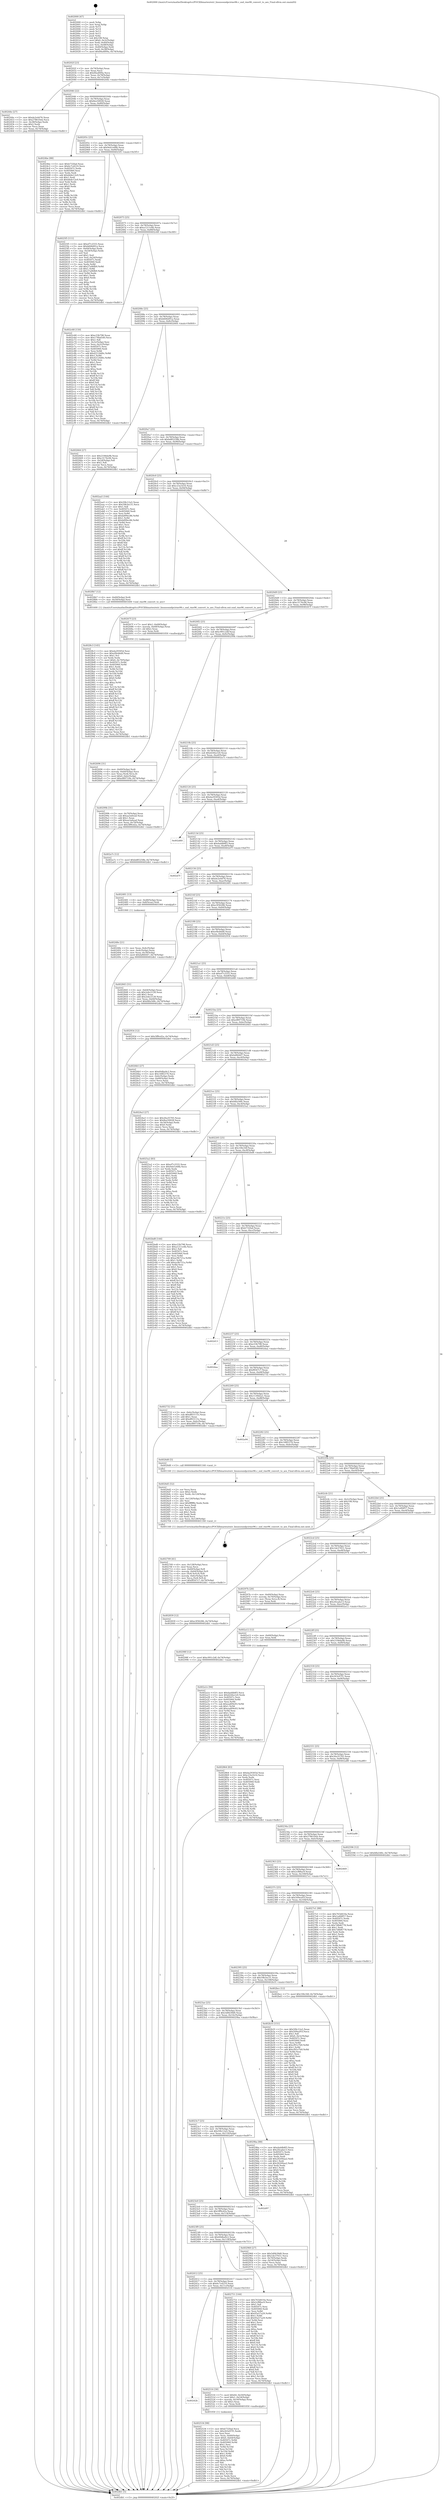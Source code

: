 digraph "0x402000" {
  label = "0x402000 (/mnt/c/Users/mathe/Desktop/tcc/POCII/binaries/extr_linuxsoundpcirme96.c_snd_rme96_convert_to_aes_Final-ollvm.out::main(0))"
  labelloc = "t"
  node[shape=record]

  Entry [label="",width=0.3,height=0.3,shape=circle,fillcolor=black,style=filled]
  "0x40202f" [label="{
     0x40202f [23]\l
     | [instrs]\l
     &nbsp;&nbsp;0x40202f \<+3\>: mov -0x74(%rbp),%eax\l
     &nbsp;&nbsp;0x402032 \<+2\>: mov %eax,%ecx\l
     &nbsp;&nbsp;0x402034 \<+6\>: sub $0x84a4f09a,%ecx\l
     &nbsp;&nbsp;0x40203a \<+3\>: mov %eax,-0x78(%rbp)\l
     &nbsp;&nbsp;0x40203d \<+3\>: mov %ecx,-0x7c(%rbp)\l
     &nbsp;&nbsp;0x402040 \<+6\>: je 000000000040244e \<main+0x44e\>\l
  }"]
  "0x40244e" [label="{
     0x40244e [27]\l
     | [instrs]\l
     &nbsp;&nbsp;0x40244e \<+5\>: mov $0xde2e4d76,%eax\l
     &nbsp;&nbsp;0x402453 \<+5\>: mov $0x278610eb,%ecx\l
     &nbsp;&nbsp;0x402458 \<+3\>: mov -0x38(%rbp),%edx\l
     &nbsp;&nbsp;0x40245b \<+3\>: cmp $0x2,%edx\l
     &nbsp;&nbsp;0x40245e \<+3\>: cmovne %ecx,%eax\l
     &nbsp;&nbsp;0x402461 \<+3\>: mov %eax,-0x74(%rbp)\l
     &nbsp;&nbsp;0x402464 \<+5\>: jmp 0000000000402db1 \<main+0xdb1\>\l
  }"]
  "0x402046" [label="{
     0x402046 [22]\l
     | [instrs]\l
     &nbsp;&nbsp;0x402046 \<+5\>: jmp 000000000040204b \<main+0x4b\>\l
     &nbsp;&nbsp;0x40204b \<+3\>: mov -0x78(%rbp),%eax\l
     &nbsp;&nbsp;0x40204e \<+5\>: sub $0x8ee50028,%eax\l
     &nbsp;&nbsp;0x402053 \<+3\>: mov %eax,-0x80(%rbp)\l
     &nbsp;&nbsp;0x402056 \<+6\>: je 00000000004024be \<main+0x4be\>\l
  }"]
  "0x402db1" [label="{
     0x402db1 [5]\l
     | [instrs]\l
     &nbsp;&nbsp;0x402db1 \<+5\>: jmp 000000000040202f \<main+0x2f\>\l
  }"]
  "0x402000" [label="{
     0x402000 [47]\l
     | [instrs]\l
     &nbsp;&nbsp;0x402000 \<+1\>: push %rbp\l
     &nbsp;&nbsp;0x402001 \<+3\>: mov %rsp,%rbp\l
     &nbsp;&nbsp;0x402004 \<+2\>: push %r15\l
     &nbsp;&nbsp;0x402006 \<+2\>: push %r14\l
     &nbsp;&nbsp;0x402008 \<+2\>: push %r13\l
     &nbsp;&nbsp;0x40200a \<+2\>: push %r12\l
     &nbsp;&nbsp;0x40200c \<+1\>: push %rbx\l
     &nbsp;&nbsp;0x40200d \<+7\>: sub $0x108,%rsp\l
     &nbsp;&nbsp;0x402014 \<+7\>: movl $0x0,-0x3c(%rbp)\l
     &nbsp;&nbsp;0x40201b \<+3\>: mov %edi,-0x40(%rbp)\l
     &nbsp;&nbsp;0x40201e \<+4\>: mov %rsi,-0x48(%rbp)\l
     &nbsp;&nbsp;0x402022 \<+3\>: mov -0x40(%rbp),%edi\l
     &nbsp;&nbsp;0x402025 \<+3\>: mov %edi,-0x38(%rbp)\l
     &nbsp;&nbsp;0x402028 \<+7\>: movl $0x84a4f09a,-0x74(%rbp)\l
  }"]
  Exit [label="",width=0.3,height=0.3,shape=circle,fillcolor=black,style=filled,peripheries=2]
  "0x4024be" [label="{
     0x4024be [88]\l
     | [instrs]\l
     &nbsp;&nbsp;0x4024be \<+5\>: mov $0xb732fad,%eax\l
     &nbsp;&nbsp;0x4024c3 \<+5\>: mov $0x6c7cd210,%ecx\l
     &nbsp;&nbsp;0x4024c8 \<+7\>: mov 0x40507c,%edx\l
     &nbsp;&nbsp;0x4024cf \<+7\>: mov 0x405060,%esi\l
     &nbsp;&nbsp;0x4024d6 \<+2\>: mov %edx,%edi\l
     &nbsp;&nbsp;0x4024d8 \<+6\>: add $0xb6de12e9,%edi\l
     &nbsp;&nbsp;0x4024de \<+3\>: sub $0x1,%edi\l
     &nbsp;&nbsp;0x4024e1 \<+6\>: sub $0xb6de12e9,%edi\l
     &nbsp;&nbsp;0x4024e7 \<+3\>: imul %edi,%edx\l
     &nbsp;&nbsp;0x4024ea \<+3\>: and $0x1,%edx\l
     &nbsp;&nbsp;0x4024ed \<+3\>: cmp $0x0,%edx\l
     &nbsp;&nbsp;0x4024f0 \<+4\>: sete %r8b\l
     &nbsp;&nbsp;0x4024f4 \<+3\>: cmp $0xa,%esi\l
     &nbsp;&nbsp;0x4024f7 \<+4\>: setl %r9b\l
     &nbsp;&nbsp;0x4024fb \<+3\>: mov %r8b,%r10b\l
     &nbsp;&nbsp;0x4024fe \<+3\>: and %r9b,%r10b\l
     &nbsp;&nbsp;0x402501 \<+3\>: xor %r9b,%r8b\l
     &nbsp;&nbsp;0x402504 \<+3\>: or %r8b,%r10b\l
     &nbsp;&nbsp;0x402507 \<+4\>: test $0x1,%r10b\l
     &nbsp;&nbsp;0x40250b \<+3\>: cmovne %ecx,%eax\l
     &nbsp;&nbsp;0x40250e \<+3\>: mov %eax,-0x74(%rbp)\l
     &nbsp;&nbsp;0x402511 \<+5\>: jmp 0000000000402db1 \<main+0xdb1\>\l
  }"]
  "0x40205c" [label="{
     0x40205c [25]\l
     | [instrs]\l
     &nbsp;&nbsp;0x40205c \<+5\>: jmp 0000000000402061 \<main+0x61\>\l
     &nbsp;&nbsp;0x402061 \<+3\>: mov -0x78(%rbp),%eax\l
     &nbsp;&nbsp;0x402064 \<+5\>: sub $0x9eb1e68b,%eax\l
     &nbsp;&nbsp;0x402069 \<+6\>: mov %eax,-0x84(%rbp)\l
     &nbsp;&nbsp;0x40206f \<+6\>: je 00000000004025f5 \<main+0x5f5\>\l
  }"]
  "0x402a1e" [label="{
     0x402a1e [94]\l
     | [instrs]\l
     &nbsp;&nbsp;0x402a1e \<+5\>: mov $0xdaddb8f3,%ecx\l
     &nbsp;&nbsp;0x402a23 \<+5\>: mov $0xd244a1e0,%edx\l
     &nbsp;&nbsp;0x402a28 \<+7\>: mov 0x40507c,%esi\l
     &nbsp;&nbsp;0x402a2f \<+8\>: mov 0x405060,%r8d\l
     &nbsp;&nbsp;0x402a37 \<+3\>: mov %esi,%r9d\l
     &nbsp;&nbsp;0x402a3a \<+7\>: sub $0xead09e93,%r9d\l
     &nbsp;&nbsp;0x402a41 \<+4\>: sub $0x1,%r9d\l
     &nbsp;&nbsp;0x402a45 \<+7\>: add $0xead09e93,%r9d\l
     &nbsp;&nbsp;0x402a4c \<+4\>: imul %r9d,%esi\l
     &nbsp;&nbsp;0x402a50 \<+3\>: and $0x1,%esi\l
     &nbsp;&nbsp;0x402a53 \<+3\>: cmp $0x0,%esi\l
     &nbsp;&nbsp;0x402a56 \<+4\>: sete %r10b\l
     &nbsp;&nbsp;0x402a5a \<+4\>: cmp $0xa,%r8d\l
     &nbsp;&nbsp;0x402a5e \<+4\>: setl %r11b\l
     &nbsp;&nbsp;0x402a62 \<+3\>: mov %r10b,%bl\l
     &nbsp;&nbsp;0x402a65 \<+3\>: and %r11b,%bl\l
     &nbsp;&nbsp;0x402a68 \<+3\>: xor %r11b,%r10b\l
     &nbsp;&nbsp;0x402a6b \<+3\>: or %r10b,%bl\l
     &nbsp;&nbsp;0x402a6e \<+3\>: test $0x1,%bl\l
     &nbsp;&nbsp;0x402a71 \<+3\>: cmovne %edx,%ecx\l
     &nbsp;&nbsp;0x402a74 \<+3\>: mov %ecx,-0x74(%rbp)\l
     &nbsp;&nbsp;0x402a77 \<+5\>: jmp 0000000000402db1 \<main+0xdb1\>\l
  }"]
  "0x4025f5" [label="{
     0x4025f5 [111]\l
     | [instrs]\l
     &nbsp;&nbsp;0x4025f5 \<+5\>: mov $0xef7c2555,%eax\l
     &nbsp;&nbsp;0x4025fa \<+5\>: mov $0xb606d91a,%ecx\l
     &nbsp;&nbsp;0x4025ff \<+3\>: mov -0x64(%rbp),%edx\l
     &nbsp;&nbsp;0x402602 \<+3\>: cmp -0x54(%rbp),%edx\l
     &nbsp;&nbsp;0x402605 \<+4\>: setl %sil\l
     &nbsp;&nbsp;0x402609 \<+4\>: and $0x1,%sil\l
     &nbsp;&nbsp;0x40260d \<+4\>: mov %sil,-0x2d(%rbp)\l
     &nbsp;&nbsp;0x402611 \<+7\>: mov 0x40507c,%edx\l
     &nbsp;&nbsp;0x402618 \<+7\>: mov 0x405060,%edi\l
     &nbsp;&nbsp;0x40261f \<+3\>: mov %edx,%r8d\l
     &nbsp;&nbsp;0x402622 \<+7\>: add $0x27a06fb9,%r8d\l
     &nbsp;&nbsp;0x402629 \<+4\>: sub $0x1,%r8d\l
     &nbsp;&nbsp;0x40262d \<+7\>: sub $0x27a06fb9,%r8d\l
     &nbsp;&nbsp;0x402634 \<+4\>: imul %r8d,%edx\l
     &nbsp;&nbsp;0x402638 \<+3\>: and $0x1,%edx\l
     &nbsp;&nbsp;0x40263b \<+3\>: cmp $0x0,%edx\l
     &nbsp;&nbsp;0x40263e \<+4\>: sete %sil\l
     &nbsp;&nbsp;0x402642 \<+3\>: cmp $0xa,%edi\l
     &nbsp;&nbsp;0x402645 \<+4\>: setl %r9b\l
     &nbsp;&nbsp;0x402649 \<+3\>: mov %sil,%r10b\l
     &nbsp;&nbsp;0x40264c \<+3\>: and %r9b,%r10b\l
     &nbsp;&nbsp;0x40264f \<+3\>: xor %r9b,%sil\l
     &nbsp;&nbsp;0x402652 \<+3\>: or %sil,%r10b\l
     &nbsp;&nbsp;0x402655 \<+4\>: test $0x1,%r10b\l
     &nbsp;&nbsp;0x402659 \<+3\>: cmovne %ecx,%eax\l
     &nbsp;&nbsp;0x40265c \<+3\>: mov %eax,-0x74(%rbp)\l
     &nbsp;&nbsp;0x40265f \<+5\>: jmp 0000000000402db1 \<main+0xdb1\>\l
  }"]
  "0x402075" [label="{
     0x402075 [25]\l
     | [instrs]\l
     &nbsp;&nbsp;0x402075 \<+5\>: jmp 000000000040207a \<main+0x7a\>\l
     &nbsp;&nbsp;0x40207a \<+3\>: mov -0x78(%rbp),%eax\l
     &nbsp;&nbsp;0x40207d \<+5\>: sub $0xa1211e4b,%eax\l
     &nbsp;&nbsp;0x402082 \<+6\>: mov %eax,-0x88(%rbp)\l
     &nbsp;&nbsp;0x402088 \<+6\>: je 0000000000402c68 \<main+0xc68\>\l
  }"]
  "0x40298f" [label="{
     0x40298f [12]\l
     | [instrs]\l
     &nbsp;&nbsp;0x40298f \<+7\>: movl $0xc991c2df,-0x74(%rbp)\l
     &nbsp;&nbsp;0x402996 \<+5\>: jmp 0000000000402db1 \<main+0xdb1\>\l
  }"]
  "0x402c68" [label="{
     0x402c68 [150]\l
     | [instrs]\l
     &nbsp;&nbsp;0x402c68 \<+5\>: mov $0xe33b798,%eax\l
     &nbsp;&nbsp;0x402c6d \<+5\>: mov $0x176bd540,%ecx\l
     &nbsp;&nbsp;0x402c72 \<+2\>: mov $0x1,%dl\l
     &nbsp;&nbsp;0x402c74 \<+3\>: mov -0x3c(%rbp),%esi\l
     &nbsp;&nbsp;0x402c77 \<+3\>: mov %esi,-0x2c(%rbp)\l
     &nbsp;&nbsp;0x402c7a \<+7\>: mov 0x40507c,%esi\l
     &nbsp;&nbsp;0x402c81 \<+7\>: mov 0x405060,%edi\l
     &nbsp;&nbsp;0x402c88 \<+3\>: mov %esi,%r8d\l
     &nbsp;&nbsp;0x402c8b \<+7\>: add $0x42124d0c,%r8d\l
     &nbsp;&nbsp;0x402c92 \<+4\>: sub $0x1,%r8d\l
     &nbsp;&nbsp;0x402c96 \<+7\>: sub $0x42124d0c,%r8d\l
     &nbsp;&nbsp;0x402c9d \<+4\>: imul %r8d,%esi\l
     &nbsp;&nbsp;0x402ca1 \<+3\>: and $0x1,%esi\l
     &nbsp;&nbsp;0x402ca4 \<+3\>: cmp $0x0,%esi\l
     &nbsp;&nbsp;0x402ca7 \<+4\>: sete %r9b\l
     &nbsp;&nbsp;0x402cab \<+3\>: cmp $0xa,%edi\l
     &nbsp;&nbsp;0x402cae \<+4\>: setl %r10b\l
     &nbsp;&nbsp;0x402cb2 \<+3\>: mov %r9b,%r11b\l
     &nbsp;&nbsp;0x402cb5 \<+4\>: xor $0xff,%r11b\l
     &nbsp;&nbsp;0x402cb9 \<+3\>: mov %r10b,%bl\l
     &nbsp;&nbsp;0x402cbc \<+3\>: xor $0xff,%bl\l
     &nbsp;&nbsp;0x402cbf \<+3\>: xor $0x0,%dl\l
     &nbsp;&nbsp;0x402cc2 \<+3\>: mov %r11b,%r14b\l
     &nbsp;&nbsp;0x402cc5 \<+4\>: and $0x0,%r14b\l
     &nbsp;&nbsp;0x402cc9 \<+3\>: and %dl,%r9b\l
     &nbsp;&nbsp;0x402ccc \<+3\>: mov %bl,%r15b\l
     &nbsp;&nbsp;0x402ccf \<+4\>: and $0x0,%r15b\l
     &nbsp;&nbsp;0x402cd3 \<+3\>: and %dl,%r10b\l
     &nbsp;&nbsp;0x402cd6 \<+3\>: or %r9b,%r14b\l
     &nbsp;&nbsp;0x402cd9 \<+3\>: or %r10b,%r15b\l
     &nbsp;&nbsp;0x402cdc \<+3\>: xor %r15b,%r14b\l
     &nbsp;&nbsp;0x402cdf \<+3\>: or %bl,%r11b\l
     &nbsp;&nbsp;0x402ce2 \<+4\>: xor $0xff,%r11b\l
     &nbsp;&nbsp;0x402ce6 \<+3\>: or $0x0,%dl\l
     &nbsp;&nbsp;0x402ce9 \<+3\>: and %dl,%r11b\l
     &nbsp;&nbsp;0x402cec \<+3\>: or %r11b,%r14b\l
     &nbsp;&nbsp;0x402cef \<+4\>: test $0x1,%r14b\l
     &nbsp;&nbsp;0x402cf3 \<+3\>: cmovne %ecx,%eax\l
     &nbsp;&nbsp;0x402cf6 \<+3\>: mov %eax,-0x74(%rbp)\l
     &nbsp;&nbsp;0x402cf9 \<+5\>: jmp 0000000000402db1 \<main+0xdb1\>\l
  }"]
  "0x40208e" [label="{
     0x40208e [25]\l
     | [instrs]\l
     &nbsp;&nbsp;0x40208e \<+5\>: jmp 0000000000402093 \<main+0x93\>\l
     &nbsp;&nbsp;0x402093 \<+3\>: mov -0x78(%rbp),%eax\l
     &nbsp;&nbsp;0x402096 \<+5\>: sub $0xb606d91a,%eax\l
     &nbsp;&nbsp;0x40209b \<+6\>: mov %eax,-0x8c(%rbp)\l
     &nbsp;&nbsp;0x4020a1 \<+6\>: je 0000000000402664 \<main+0x664\>\l
  }"]
  "0x4028c3" [label="{
     0x4028c3 [145]\l
     | [instrs]\l
     &nbsp;&nbsp;0x4028c3 \<+5\>: mov $0xda29305d,%esi\l
     &nbsp;&nbsp;0x4028c8 \<+5\>: mov $0xef4eb6d0,%eax\l
     &nbsp;&nbsp;0x4028cd \<+2\>: mov $0x1,%cl\l
     &nbsp;&nbsp;0x4028cf \<+2\>: xor %edx,%edx\l
     &nbsp;&nbsp;0x4028d1 \<+7\>: movl $0x0,-0x70(%rbp)\l
     &nbsp;&nbsp;0x4028d8 \<+8\>: mov 0x40507c,%r8d\l
     &nbsp;&nbsp;0x4028e0 \<+8\>: mov 0x405060,%r9d\l
     &nbsp;&nbsp;0x4028e8 \<+3\>: sub $0x1,%edx\l
     &nbsp;&nbsp;0x4028eb \<+3\>: mov %r8d,%r10d\l
     &nbsp;&nbsp;0x4028ee \<+3\>: add %edx,%r10d\l
     &nbsp;&nbsp;0x4028f1 \<+4\>: imul %r10d,%r8d\l
     &nbsp;&nbsp;0x4028f5 \<+4\>: and $0x1,%r8d\l
     &nbsp;&nbsp;0x4028f9 \<+4\>: cmp $0x0,%r8d\l
     &nbsp;&nbsp;0x4028fd \<+4\>: sete %r11b\l
     &nbsp;&nbsp;0x402901 \<+4\>: cmp $0xa,%r9d\l
     &nbsp;&nbsp;0x402905 \<+3\>: setl %bl\l
     &nbsp;&nbsp;0x402908 \<+3\>: mov %r11b,%r14b\l
     &nbsp;&nbsp;0x40290b \<+4\>: xor $0xff,%r14b\l
     &nbsp;&nbsp;0x40290f \<+3\>: mov %bl,%r15b\l
     &nbsp;&nbsp;0x402912 \<+4\>: xor $0xff,%r15b\l
     &nbsp;&nbsp;0x402916 \<+3\>: xor $0x1,%cl\l
     &nbsp;&nbsp;0x402919 \<+3\>: mov %r14b,%r12b\l
     &nbsp;&nbsp;0x40291c \<+4\>: and $0xff,%r12b\l
     &nbsp;&nbsp;0x402920 \<+3\>: and %cl,%r11b\l
     &nbsp;&nbsp;0x402923 \<+3\>: mov %r15b,%r13b\l
     &nbsp;&nbsp;0x402926 \<+4\>: and $0xff,%r13b\l
     &nbsp;&nbsp;0x40292a \<+2\>: and %cl,%bl\l
     &nbsp;&nbsp;0x40292c \<+3\>: or %r11b,%r12b\l
     &nbsp;&nbsp;0x40292f \<+3\>: or %bl,%r13b\l
     &nbsp;&nbsp;0x402932 \<+3\>: xor %r13b,%r12b\l
     &nbsp;&nbsp;0x402935 \<+3\>: or %r15b,%r14b\l
     &nbsp;&nbsp;0x402938 \<+4\>: xor $0xff,%r14b\l
     &nbsp;&nbsp;0x40293c \<+3\>: or $0x1,%cl\l
     &nbsp;&nbsp;0x40293f \<+3\>: and %cl,%r14b\l
     &nbsp;&nbsp;0x402942 \<+3\>: or %r14b,%r12b\l
     &nbsp;&nbsp;0x402945 \<+4\>: test $0x1,%r12b\l
     &nbsp;&nbsp;0x402949 \<+3\>: cmovne %eax,%esi\l
     &nbsp;&nbsp;0x40294c \<+3\>: mov %esi,-0x74(%rbp)\l
     &nbsp;&nbsp;0x40294f \<+5\>: jmp 0000000000402db1 \<main+0xdb1\>\l
  }"]
  "0x402664" [label="{
     0x402664 [27]\l
     | [instrs]\l
     &nbsp;&nbsp;0x402664 \<+5\>: mov $0x2106da9b,%eax\l
     &nbsp;&nbsp;0x402669 \<+5\>: mov $0xc3176c06,%ecx\l
     &nbsp;&nbsp;0x40266e \<+3\>: mov -0x2d(%rbp),%dl\l
     &nbsp;&nbsp;0x402671 \<+3\>: test $0x1,%dl\l
     &nbsp;&nbsp;0x402674 \<+3\>: cmovne %ecx,%eax\l
     &nbsp;&nbsp;0x402677 \<+3\>: mov %eax,-0x74(%rbp)\l
     &nbsp;&nbsp;0x40267a \<+5\>: jmp 0000000000402db1 \<main+0xdb1\>\l
  }"]
  "0x4020a7" [label="{
     0x4020a7 [25]\l
     | [instrs]\l
     &nbsp;&nbsp;0x4020a7 \<+5\>: jmp 00000000004020ac \<main+0xac\>\l
     &nbsp;&nbsp;0x4020ac \<+3\>: mov -0x78(%rbp),%eax\l
     &nbsp;&nbsp;0x4020af \<+5\>: sub $0xbd85258b,%eax\l
     &nbsp;&nbsp;0x4020b4 \<+6\>: mov %eax,-0x90(%rbp)\l
     &nbsp;&nbsp;0x4020ba \<+6\>: je 0000000000402aa5 \<main+0xaa5\>\l
  }"]
  "0x402709" [label="{
     0x402709 [41]\l
     | [instrs]\l
     &nbsp;&nbsp;0x402709 \<+6\>: mov -0x128(%rbp),%ecx\l
     &nbsp;&nbsp;0x40270f \<+3\>: imul %eax,%ecx\l
     &nbsp;&nbsp;0x402712 \<+4\>: mov -0x60(%rbp),%r8\l
     &nbsp;&nbsp;0x402716 \<+4\>: movslq -0x64(%rbp),%r9\l
     &nbsp;&nbsp;0x40271a \<+4\>: mov (%r8,%r9,8),%r8\l
     &nbsp;&nbsp;0x40271e \<+4\>: movslq -0x6c(%rbp),%r9\l
     &nbsp;&nbsp;0x402722 \<+4\>: mov %ecx,(%r8,%r9,4)\l
     &nbsp;&nbsp;0x402726 \<+7\>: movl $0xf8567c7,-0x74(%rbp)\l
     &nbsp;&nbsp;0x40272d \<+5\>: jmp 0000000000402db1 \<main+0xdb1\>\l
  }"]
  "0x402aa5" [label="{
     0x402aa5 [144]\l
     | [instrs]\l
     &nbsp;&nbsp;0x402aa5 \<+5\>: mov $0x5f4c12a5,%eax\l
     &nbsp;&nbsp;0x402aaa \<+5\>: mov $0x59b3ec31,%ecx\l
     &nbsp;&nbsp;0x402aaf \<+2\>: mov $0x1,%dl\l
     &nbsp;&nbsp;0x402ab1 \<+7\>: mov 0x40507c,%esi\l
     &nbsp;&nbsp;0x402ab8 \<+7\>: mov 0x405060,%edi\l
     &nbsp;&nbsp;0x402abf \<+3\>: mov %esi,%r8d\l
     &nbsp;&nbsp;0x402ac2 \<+7\>: add $0xbd99ec86,%r8d\l
     &nbsp;&nbsp;0x402ac9 \<+4\>: sub $0x1,%r8d\l
     &nbsp;&nbsp;0x402acd \<+7\>: sub $0xbd99ec86,%r8d\l
     &nbsp;&nbsp;0x402ad4 \<+4\>: imul %r8d,%esi\l
     &nbsp;&nbsp;0x402ad8 \<+3\>: and $0x1,%esi\l
     &nbsp;&nbsp;0x402adb \<+3\>: cmp $0x0,%esi\l
     &nbsp;&nbsp;0x402ade \<+4\>: sete %r9b\l
     &nbsp;&nbsp;0x402ae2 \<+3\>: cmp $0xa,%edi\l
     &nbsp;&nbsp;0x402ae5 \<+4\>: setl %r10b\l
     &nbsp;&nbsp;0x402ae9 \<+3\>: mov %r9b,%r11b\l
     &nbsp;&nbsp;0x402aec \<+4\>: xor $0xff,%r11b\l
     &nbsp;&nbsp;0x402af0 \<+3\>: mov %r10b,%bl\l
     &nbsp;&nbsp;0x402af3 \<+3\>: xor $0xff,%bl\l
     &nbsp;&nbsp;0x402af6 \<+3\>: xor $0x1,%dl\l
     &nbsp;&nbsp;0x402af9 \<+3\>: mov %r11b,%r14b\l
     &nbsp;&nbsp;0x402afc \<+4\>: and $0xff,%r14b\l
     &nbsp;&nbsp;0x402b00 \<+3\>: and %dl,%r9b\l
     &nbsp;&nbsp;0x402b03 \<+3\>: mov %bl,%r15b\l
     &nbsp;&nbsp;0x402b06 \<+4\>: and $0xff,%r15b\l
     &nbsp;&nbsp;0x402b0a \<+3\>: and %dl,%r10b\l
     &nbsp;&nbsp;0x402b0d \<+3\>: or %r9b,%r14b\l
     &nbsp;&nbsp;0x402b10 \<+3\>: or %r10b,%r15b\l
     &nbsp;&nbsp;0x402b13 \<+3\>: xor %r15b,%r14b\l
     &nbsp;&nbsp;0x402b16 \<+3\>: or %bl,%r11b\l
     &nbsp;&nbsp;0x402b19 \<+4\>: xor $0xff,%r11b\l
     &nbsp;&nbsp;0x402b1d \<+3\>: or $0x1,%dl\l
     &nbsp;&nbsp;0x402b20 \<+3\>: and %dl,%r11b\l
     &nbsp;&nbsp;0x402b23 \<+3\>: or %r11b,%r14b\l
     &nbsp;&nbsp;0x402b26 \<+4\>: test $0x1,%r14b\l
     &nbsp;&nbsp;0x402b2a \<+3\>: cmovne %ecx,%eax\l
     &nbsp;&nbsp;0x402b2d \<+3\>: mov %eax,-0x74(%rbp)\l
     &nbsp;&nbsp;0x402b30 \<+5\>: jmp 0000000000402db1 \<main+0xdb1\>\l
  }"]
  "0x4020c0" [label="{
     0x4020c0 [25]\l
     | [instrs]\l
     &nbsp;&nbsp;0x4020c0 \<+5\>: jmp 00000000004020c5 \<main+0xc5\>\l
     &nbsp;&nbsp;0x4020c5 \<+3\>: mov -0x78(%rbp),%eax\l
     &nbsp;&nbsp;0x4020c8 \<+5\>: sub $0xc23a1b16,%eax\l
     &nbsp;&nbsp;0x4020cd \<+6\>: mov %eax,-0x94(%rbp)\l
     &nbsp;&nbsp;0x4020d3 \<+6\>: je 00000000004028b7 \<main+0x8b7\>\l
  }"]
  "0x4026d5" [label="{
     0x4026d5 [52]\l
     | [instrs]\l
     &nbsp;&nbsp;0x4026d5 \<+2\>: xor %ecx,%ecx\l
     &nbsp;&nbsp;0x4026d7 \<+5\>: mov $0x2,%edx\l
     &nbsp;&nbsp;0x4026dc \<+6\>: mov %edx,-0x124(%rbp)\l
     &nbsp;&nbsp;0x4026e2 \<+1\>: cltd\l
     &nbsp;&nbsp;0x4026e3 \<+6\>: mov -0x124(%rbp),%esi\l
     &nbsp;&nbsp;0x4026e9 \<+2\>: idiv %esi\l
     &nbsp;&nbsp;0x4026eb \<+6\>: imul $0xfffffffe,%edx,%edx\l
     &nbsp;&nbsp;0x4026f1 \<+2\>: mov %ecx,%edi\l
     &nbsp;&nbsp;0x4026f3 \<+2\>: sub %edx,%edi\l
     &nbsp;&nbsp;0x4026f5 \<+2\>: mov %ecx,%edx\l
     &nbsp;&nbsp;0x4026f7 \<+3\>: sub $0x1,%edx\l
     &nbsp;&nbsp;0x4026fa \<+2\>: add %edx,%edi\l
     &nbsp;&nbsp;0x4026fc \<+2\>: sub %edi,%ecx\l
     &nbsp;&nbsp;0x4026fe \<+6\>: mov %ecx,-0x128(%rbp)\l
     &nbsp;&nbsp;0x402704 \<+5\>: call 0000000000401160 \<next_i\>\l
     | [calls]\l
     &nbsp;&nbsp;0x401160 \{1\} (/mnt/c/Users/mathe/Desktop/tcc/POCII/binaries/extr_linuxsoundpcirme96.c_snd_rme96_convert_to_aes_Final-ollvm.out::next_i)\l
  }"]
  "0x4028b7" [label="{
     0x4028b7 [12]\l
     | [instrs]\l
     &nbsp;&nbsp;0x4028b7 \<+4\>: mov -0x60(%rbp),%rdi\l
     &nbsp;&nbsp;0x4028bb \<+3\>: mov -0x50(%rbp),%esi\l
     &nbsp;&nbsp;0x4028be \<+5\>: call 0000000000401600 \<snd_rme96_convert_to_aes\>\l
     | [calls]\l
     &nbsp;&nbsp;0x401600 \{1\} (/mnt/c/Users/mathe/Desktop/tcc/POCII/binaries/extr_linuxsoundpcirme96.c_snd_rme96_convert_to_aes_Final-ollvm.out::snd_rme96_convert_to_aes)\l
  }"]
  "0x4020d9" [label="{
     0x4020d9 [25]\l
     | [instrs]\l
     &nbsp;&nbsp;0x4020d9 \<+5\>: jmp 00000000004020de \<main+0xde\>\l
     &nbsp;&nbsp;0x4020de \<+3\>: mov -0x78(%rbp),%eax\l
     &nbsp;&nbsp;0x4020e1 \<+5\>: sub $0xc3176c06,%eax\l
     &nbsp;&nbsp;0x4020e6 \<+6\>: mov %eax,-0x98(%rbp)\l
     &nbsp;&nbsp;0x4020ec \<+6\>: je 000000000040267f \<main+0x67f\>\l
  }"]
  "0x402696" [label="{
     0x402696 [31]\l
     | [instrs]\l
     &nbsp;&nbsp;0x402696 \<+4\>: mov -0x60(%rbp),%rdi\l
     &nbsp;&nbsp;0x40269a \<+4\>: movslq -0x64(%rbp),%rcx\l
     &nbsp;&nbsp;0x40269e \<+4\>: mov %rax,(%rdi,%rcx,8)\l
     &nbsp;&nbsp;0x4026a2 \<+7\>: movl $0x0,-0x6c(%rbp)\l
     &nbsp;&nbsp;0x4026a9 \<+7\>: movl $0xef89710b,-0x74(%rbp)\l
     &nbsp;&nbsp;0x4026b0 \<+5\>: jmp 0000000000402db1 \<main+0xdb1\>\l
  }"]
  "0x40267f" [label="{
     0x40267f [23]\l
     | [instrs]\l
     &nbsp;&nbsp;0x40267f \<+7\>: movl $0x1,-0x68(%rbp)\l
     &nbsp;&nbsp;0x402686 \<+4\>: movslq -0x68(%rbp),%rax\l
     &nbsp;&nbsp;0x40268a \<+4\>: shl $0x2,%rax\l
     &nbsp;&nbsp;0x40268e \<+3\>: mov %rax,%rdi\l
     &nbsp;&nbsp;0x402691 \<+5\>: call 0000000000401050 \<malloc@plt\>\l
     | [calls]\l
     &nbsp;&nbsp;0x401050 \{1\} (unknown)\l
  }"]
  "0x4020f2" [label="{
     0x4020f2 [25]\l
     | [instrs]\l
     &nbsp;&nbsp;0x4020f2 \<+5\>: jmp 00000000004020f7 \<main+0xf7\>\l
     &nbsp;&nbsp;0x4020f7 \<+3\>: mov -0x78(%rbp),%eax\l
     &nbsp;&nbsp;0x4020fa \<+5\>: sub $0xc991c2df,%eax\l
     &nbsp;&nbsp;0x4020ff \<+6\>: mov %eax,-0x9c(%rbp)\l
     &nbsp;&nbsp;0x402105 \<+6\>: je 000000000040299b \<main+0x99b\>\l
  }"]
  "0x402534" [label="{
     0x402534 [98]\l
     | [instrs]\l
     &nbsp;&nbsp;0x402534 \<+5\>: mov $0xb732fad,%ecx\l
     &nbsp;&nbsp;0x402539 \<+5\>: mov $0x263e97f1,%edx\l
     &nbsp;&nbsp;0x40253e \<+2\>: xor %esi,%esi\l
     &nbsp;&nbsp;0x402540 \<+4\>: mov %rax,-0x60(%rbp)\l
     &nbsp;&nbsp;0x402544 \<+7\>: movl $0x0,-0x64(%rbp)\l
     &nbsp;&nbsp;0x40254b \<+8\>: mov 0x40507c,%r8d\l
     &nbsp;&nbsp;0x402553 \<+8\>: mov 0x405060,%r9d\l
     &nbsp;&nbsp;0x40255b \<+3\>: sub $0x1,%esi\l
     &nbsp;&nbsp;0x40255e \<+3\>: mov %r8d,%r10d\l
     &nbsp;&nbsp;0x402561 \<+3\>: add %esi,%r10d\l
     &nbsp;&nbsp;0x402564 \<+4\>: imul %r10d,%r8d\l
     &nbsp;&nbsp;0x402568 \<+4\>: and $0x1,%r8d\l
     &nbsp;&nbsp;0x40256c \<+4\>: cmp $0x0,%r8d\l
     &nbsp;&nbsp;0x402570 \<+4\>: sete %r11b\l
     &nbsp;&nbsp;0x402574 \<+4\>: cmp $0xa,%r9d\l
     &nbsp;&nbsp;0x402578 \<+3\>: setl %bl\l
     &nbsp;&nbsp;0x40257b \<+3\>: mov %r11b,%r14b\l
     &nbsp;&nbsp;0x40257e \<+3\>: and %bl,%r14b\l
     &nbsp;&nbsp;0x402581 \<+3\>: xor %bl,%r11b\l
     &nbsp;&nbsp;0x402584 \<+3\>: or %r11b,%r14b\l
     &nbsp;&nbsp;0x402587 \<+4\>: test $0x1,%r14b\l
     &nbsp;&nbsp;0x40258b \<+3\>: cmovne %edx,%ecx\l
     &nbsp;&nbsp;0x40258e \<+3\>: mov %ecx,-0x74(%rbp)\l
     &nbsp;&nbsp;0x402591 \<+5\>: jmp 0000000000402db1 \<main+0xdb1\>\l
  }"]
  "0x40299b" [label="{
     0x40299b [31]\l
     | [instrs]\l
     &nbsp;&nbsp;0x40299b \<+3\>: mov -0x70(%rbp),%eax\l
     &nbsp;&nbsp;0x40299e \<+5\>: sub $0xaa3a6ead,%eax\l
     &nbsp;&nbsp;0x4029a3 \<+3\>: add $0x1,%eax\l
     &nbsp;&nbsp;0x4029a6 \<+5\>: add $0xaa3a6ead,%eax\l
     &nbsp;&nbsp;0x4029ab \<+3\>: mov %eax,-0x70(%rbp)\l
     &nbsp;&nbsp;0x4029ae \<+7\>: movl $0x5ff9cd2a,-0x74(%rbp)\l
     &nbsp;&nbsp;0x4029b5 \<+5\>: jmp 0000000000402db1 \<main+0xdb1\>\l
  }"]
  "0x40210b" [label="{
     0x40210b [25]\l
     | [instrs]\l
     &nbsp;&nbsp;0x40210b \<+5\>: jmp 0000000000402110 \<main+0x110\>\l
     &nbsp;&nbsp;0x402110 \<+3\>: mov -0x78(%rbp),%eax\l
     &nbsp;&nbsp;0x402113 \<+5\>: sub $0xd244a1e0,%eax\l
     &nbsp;&nbsp;0x402118 \<+6\>: mov %eax,-0xa0(%rbp)\l
     &nbsp;&nbsp;0x40211e \<+6\>: je 0000000000402a7c \<main+0xa7c\>\l
  }"]
  "0x40242b" [label="{
     0x40242b\l
  }", style=dashed]
  "0x402a7c" [label="{
     0x402a7c [12]\l
     | [instrs]\l
     &nbsp;&nbsp;0x402a7c \<+7\>: movl $0xbd85258b,-0x74(%rbp)\l
     &nbsp;&nbsp;0x402a83 \<+5\>: jmp 0000000000402db1 \<main+0xdb1\>\l
  }"]
  "0x402124" [label="{
     0x402124 [25]\l
     | [instrs]\l
     &nbsp;&nbsp;0x402124 \<+5\>: jmp 0000000000402129 \<main+0x129\>\l
     &nbsp;&nbsp;0x402129 \<+3\>: mov -0x78(%rbp),%eax\l
     &nbsp;&nbsp;0x40212c \<+5\>: sub $0xda29305d,%eax\l
     &nbsp;&nbsp;0x402131 \<+6\>: mov %eax,-0xa4(%rbp)\l
     &nbsp;&nbsp;0x402137 \<+6\>: je 0000000000402d60 \<main+0xd60\>\l
  }"]
  "0x402516" [label="{
     0x402516 [30]\l
     | [instrs]\l
     &nbsp;&nbsp;0x402516 \<+7\>: movl $0x64,-0x50(%rbp)\l
     &nbsp;&nbsp;0x40251d \<+7\>: movl $0x1,-0x54(%rbp)\l
     &nbsp;&nbsp;0x402524 \<+4\>: movslq -0x54(%rbp),%rax\l
     &nbsp;&nbsp;0x402528 \<+4\>: shl $0x3,%rax\l
     &nbsp;&nbsp;0x40252c \<+3\>: mov %rax,%rdi\l
     &nbsp;&nbsp;0x40252f \<+5\>: call 0000000000401050 \<malloc@plt\>\l
     | [calls]\l
     &nbsp;&nbsp;0x401050 \{1\} (unknown)\l
  }"]
  "0x402d60" [label="{
     0x402d60\l
  }", style=dashed]
  "0x40213d" [label="{
     0x40213d [25]\l
     | [instrs]\l
     &nbsp;&nbsp;0x40213d \<+5\>: jmp 0000000000402142 \<main+0x142\>\l
     &nbsp;&nbsp;0x402142 \<+3\>: mov -0x78(%rbp),%eax\l
     &nbsp;&nbsp;0x402145 \<+5\>: sub $0xdaddb8f3,%eax\l
     &nbsp;&nbsp;0x40214a \<+6\>: mov %eax,-0xa8(%rbp)\l
     &nbsp;&nbsp;0x402150 \<+6\>: je 0000000000402d7f \<main+0xd7f\>\l
  }"]
  "0x402412" [label="{
     0x402412 [25]\l
     | [instrs]\l
     &nbsp;&nbsp;0x402412 \<+5\>: jmp 0000000000402417 \<main+0x417\>\l
     &nbsp;&nbsp;0x402417 \<+3\>: mov -0x78(%rbp),%eax\l
     &nbsp;&nbsp;0x40241a \<+5\>: sub $0x6c7cd210,%eax\l
     &nbsp;&nbsp;0x40241f \<+6\>: mov %eax,-0x11c(%rbp)\l
     &nbsp;&nbsp;0x402425 \<+6\>: je 0000000000402516 \<main+0x516\>\l
  }"]
  "0x402d7f" [label="{
     0x402d7f\l
  }", style=dashed]
  "0x402156" [label="{
     0x402156 [25]\l
     | [instrs]\l
     &nbsp;&nbsp;0x402156 \<+5\>: jmp 000000000040215b \<main+0x15b\>\l
     &nbsp;&nbsp;0x40215b \<+3\>: mov -0x78(%rbp),%eax\l
     &nbsp;&nbsp;0x40215e \<+5\>: sub $0xde2e4d76,%eax\l
     &nbsp;&nbsp;0x402163 \<+6\>: mov %eax,-0xac(%rbp)\l
     &nbsp;&nbsp;0x402169 \<+6\>: je 0000000000402481 \<main+0x481\>\l
  }"]
  "0x402751" [label="{
     0x402751 [144]\l
     | [instrs]\l
     &nbsp;&nbsp;0x402751 \<+5\>: mov $0x763d410a,%eax\l
     &nbsp;&nbsp;0x402756 \<+5\>: mov $0x2cf88ac9,%ecx\l
     &nbsp;&nbsp;0x40275b \<+2\>: mov $0x1,%dl\l
     &nbsp;&nbsp;0x40275d \<+7\>: mov 0x40507c,%esi\l
     &nbsp;&nbsp;0x402764 \<+7\>: mov 0x405060,%edi\l
     &nbsp;&nbsp;0x40276b \<+3\>: mov %esi,%r8d\l
     &nbsp;&nbsp;0x40276e \<+7\>: add $0x93a57a29,%r8d\l
     &nbsp;&nbsp;0x402775 \<+4\>: sub $0x1,%r8d\l
     &nbsp;&nbsp;0x402779 \<+7\>: sub $0x93a57a29,%r8d\l
     &nbsp;&nbsp;0x402780 \<+4\>: imul %r8d,%esi\l
     &nbsp;&nbsp;0x402784 \<+3\>: and $0x1,%esi\l
     &nbsp;&nbsp;0x402787 \<+3\>: cmp $0x0,%esi\l
     &nbsp;&nbsp;0x40278a \<+4\>: sete %r9b\l
     &nbsp;&nbsp;0x40278e \<+3\>: cmp $0xa,%edi\l
     &nbsp;&nbsp;0x402791 \<+4\>: setl %r10b\l
     &nbsp;&nbsp;0x402795 \<+3\>: mov %r9b,%r11b\l
     &nbsp;&nbsp;0x402798 \<+4\>: xor $0xff,%r11b\l
     &nbsp;&nbsp;0x40279c \<+3\>: mov %r10b,%bl\l
     &nbsp;&nbsp;0x40279f \<+3\>: xor $0xff,%bl\l
     &nbsp;&nbsp;0x4027a2 \<+3\>: xor $0x0,%dl\l
     &nbsp;&nbsp;0x4027a5 \<+3\>: mov %r11b,%r14b\l
     &nbsp;&nbsp;0x4027a8 \<+4\>: and $0x0,%r14b\l
     &nbsp;&nbsp;0x4027ac \<+3\>: and %dl,%r9b\l
     &nbsp;&nbsp;0x4027af \<+3\>: mov %bl,%r15b\l
     &nbsp;&nbsp;0x4027b2 \<+4\>: and $0x0,%r15b\l
     &nbsp;&nbsp;0x4027b6 \<+3\>: and %dl,%r10b\l
     &nbsp;&nbsp;0x4027b9 \<+3\>: or %r9b,%r14b\l
     &nbsp;&nbsp;0x4027bc \<+3\>: or %r10b,%r15b\l
     &nbsp;&nbsp;0x4027bf \<+3\>: xor %r15b,%r14b\l
     &nbsp;&nbsp;0x4027c2 \<+3\>: or %bl,%r11b\l
     &nbsp;&nbsp;0x4027c5 \<+4\>: xor $0xff,%r11b\l
     &nbsp;&nbsp;0x4027c9 \<+3\>: or $0x0,%dl\l
     &nbsp;&nbsp;0x4027cc \<+3\>: and %dl,%r11b\l
     &nbsp;&nbsp;0x4027cf \<+3\>: or %r11b,%r14b\l
     &nbsp;&nbsp;0x4027d2 \<+4\>: test $0x1,%r14b\l
     &nbsp;&nbsp;0x4027d6 \<+3\>: cmovne %ecx,%eax\l
     &nbsp;&nbsp;0x4027d9 \<+3\>: mov %eax,-0x74(%rbp)\l
     &nbsp;&nbsp;0x4027dc \<+5\>: jmp 0000000000402db1 \<main+0xdb1\>\l
  }"]
  "0x402481" [label="{
     0x402481 [13]\l
     | [instrs]\l
     &nbsp;&nbsp;0x402481 \<+4\>: mov -0x48(%rbp),%rax\l
     &nbsp;&nbsp;0x402485 \<+4\>: mov 0x8(%rax),%rdi\l
     &nbsp;&nbsp;0x402489 \<+5\>: call 0000000000401060 \<atoi@plt\>\l
     | [calls]\l
     &nbsp;&nbsp;0x401060 \{1\} (unknown)\l
  }"]
  "0x40216f" [label="{
     0x40216f [25]\l
     | [instrs]\l
     &nbsp;&nbsp;0x40216f \<+5\>: jmp 0000000000402174 \<main+0x174\>\l
     &nbsp;&nbsp;0x402174 \<+3\>: mov -0x78(%rbp),%eax\l
     &nbsp;&nbsp;0x402177 \<+5\>: sub $0xe3f36286,%eax\l
     &nbsp;&nbsp;0x40217c \<+6\>: mov %eax,-0xb0(%rbp)\l
     &nbsp;&nbsp;0x402182 \<+6\>: je 0000000000402845 \<main+0x845\>\l
  }"]
  "0x40248e" [label="{
     0x40248e [21]\l
     | [instrs]\l
     &nbsp;&nbsp;0x40248e \<+3\>: mov %eax,-0x4c(%rbp)\l
     &nbsp;&nbsp;0x402491 \<+3\>: mov -0x4c(%rbp),%eax\l
     &nbsp;&nbsp;0x402494 \<+3\>: mov %eax,-0x34(%rbp)\l
     &nbsp;&nbsp;0x402497 \<+7\>: movl $0xfaf66447,-0x74(%rbp)\l
     &nbsp;&nbsp;0x40249e \<+5\>: jmp 0000000000402db1 \<main+0xdb1\>\l
  }"]
  "0x4023f9" [label="{
     0x4023f9 [25]\l
     | [instrs]\l
     &nbsp;&nbsp;0x4023f9 \<+5\>: jmp 00000000004023fe \<main+0x3fe\>\l
     &nbsp;&nbsp;0x4023fe \<+3\>: mov -0x78(%rbp),%eax\l
     &nbsp;&nbsp;0x402401 \<+5\>: sub $0x60dba9c2,%eax\l
     &nbsp;&nbsp;0x402406 \<+6\>: mov %eax,-0x118(%rbp)\l
     &nbsp;&nbsp;0x40240c \<+6\>: je 0000000000402751 \<main+0x751\>\l
  }"]
  "0x402845" [label="{
     0x402845 [31]\l
     | [instrs]\l
     &nbsp;&nbsp;0x402845 \<+3\>: mov -0x64(%rbp),%eax\l
     &nbsp;&nbsp;0x402848 \<+5\>: sub $0x2ebc2128,%eax\l
     &nbsp;&nbsp;0x40284d \<+3\>: add $0x1,%eax\l
     &nbsp;&nbsp;0x402850 \<+5\>: add $0x2ebc2128,%eax\l
     &nbsp;&nbsp;0x402855 \<+3\>: mov %eax,-0x64(%rbp)\l
     &nbsp;&nbsp;0x402858 \<+7\>: movl $0xfdfa548c,-0x74(%rbp)\l
     &nbsp;&nbsp;0x40285f \<+5\>: jmp 0000000000402db1 \<main+0xdb1\>\l
  }"]
  "0x402188" [label="{
     0x402188 [25]\l
     | [instrs]\l
     &nbsp;&nbsp;0x402188 \<+5\>: jmp 000000000040218d \<main+0x18d\>\l
     &nbsp;&nbsp;0x40218d \<+3\>: mov -0x78(%rbp),%eax\l
     &nbsp;&nbsp;0x402190 \<+5\>: sub $0xef4eb6d0,%eax\l
     &nbsp;&nbsp;0x402195 \<+6\>: mov %eax,-0xb4(%rbp)\l
     &nbsp;&nbsp;0x40219b \<+6\>: je 0000000000402954 \<main+0x954\>\l
  }"]
  "0x402960" [label="{
     0x402960 [27]\l
     | [instrs]\l
     &nbsp;&nbsp;0x402960 \<+5\>: mov $0x5d0b39d0,%eax\l
     &nbsp;&nbsp;0x402965 \<+5\>: mov $0x1de37651,%ecx\l
     &nbsp;&nbsp;0x40296a \<+3\>: mov -0x70(%rbp),%edx\l
     &nbsp;&nbsp;0x40296d \<+3\>: cmp -0x54(%rbp),%edx\l
     &nbsp;&nbsp;0x402970 \<+3\>: cmovl %ecx,%eax\l
     &nbsp;&nbsp;0x402973 \<+3\>: mov %eax,-0x74(%rbp)\l
     &nbsp;&nbsp;0x402976 \<+5\>: jmp 0000000000402db1 \<main+0xdb1\>\l
  }"]
  "0x402954" [label="{
     0x402954 [12]\l
     | [instrs]\l
     &nbsp;&nbsp;0x402954 \<+7\>: movl $0x5ff9cd2a,-0x74(%rbp)\l
     &nbsp;&nbsp;0x40295b \<+5\>: jmp 0000000000402db1 \<main+0xdb1\>\l
  }"]
  "0x4021a1" [label="{
     0x4021a1 [25]\l
     | [instrs]\l
     &nbsp;&nbsp;0x4021a1 \<+5\>: jmp 00000000004021a6 \<main+0x1a6\>\l
     &nbsp;&nbsp;0x4021a6 \<+3\>: mov -0x78(%rbp),%eax\l
     &nbsp;&nbsp;0x4021a9 \<+5\>: sub $0xef7c2555,%eax\l
     &nbsp;&nbsp;0x4021ae \<+6\>: mov %eax,-0xb8(%rbp)\l
     &nbsp;&nbsp;0x4021b4 \<+6\>: je 0000000000402d48 \<main+0xd48\>\l
  }"]
  "0x4023e0" [label="{
     0x4023e0 [25]\l
     | [instrs]\l
     &nbsp;&nbsp;0x4023e0 \<+5\>: jmp 00000000004023e5 \<main+0x3e5\>\l
     &nbsp;&nbsp;0x4023e5 \<+3\>: mov -0x78(%rbp),%eax\l
     &nbsp;&nbsp;0x4023e8 \<+5\>: sub $0x5ff9cd2a,%eax\l
     &nbsp;&nbsp;0x4023ed \<+6\>: mov %eax,-0x114(%rbp)\l
     &nbsp;&nbsp;0x4023f3 \<+6\>: je 0000000000402960 \<main+0x960\>\l
  }"]
  "0x402d48" [label="{
     0x402d48\l
  }", style=dashed]
  "0x4021ba" [label="{
     0x4021ba [25]\l
     | [instrs]\l
     &nbsp;&nbsp;0x4021ba \<+5\>: jmp 00000000004021bf \<main+0x1bf\>\l
     &nbsp;&nbsp;0x4021bf \<+3\>: mov -0x78(%rbp),%eax\l
     &nbsp;&nbsp;0x4021c2 \<+5\>: sub $0xef89710b,%eax\l
     &nbsp;&nbsp;0x4021c7 \<+6\>: mov %eax,-0xbc(%rbp)\l
     &nbsp;&nbsp;0x4021cd \<+6\>: je 00000000004026b5 \<main+0x6b5\>\l
  }"]
  "0x402d97" [label="{
     0x402d97\l
  }", style=dashed]
  "0x4026b5" [label="{
     0x4026b5 [27]\l
     | [instrs]\l
     &nbsp;&nbsp;0x4026b5 \<+5\>: mov $0x60dba9c2,%eax\l
     &nbsp;&nbsp;0x4026ba \<+5\>: mov $0x148f2376,%ecx\l
     &nbsp;&nbsp;0x4026bf \<+3\>: mov -0x6c(%rbp),%edx\l
     &nbsp;&nbsp;0x4026c2 \<+3\>: cmp -0x68(%rbp),%edx\l
     &nbsp;&nbsp;0x4026c5 \<+3\>: cmovl %ecx,%eax\l
     &nbsp;&nbsp;0x4026c8 \<+3\>: mov %eax,-0x74(%rbp)\l
     &nbsp;&nbsp;0x4026cb \<+5\>: jmp 0000000000402db1 \<main+0xdb1\>\l
  }"]
  "0x4021d3" [label="{
     0x4021d3 [25]\l
     | [instrs]\l
     &nbsp;&nbsp;0x4021d3 \<+5\>: jmp 00000000004021d8 \<main+0x1d8\>\l
     &nbsp;&nbsp;0x4021d8 \<+3\>: mov -0x78(%rbp),%eax\l
     &nbsp;&nbsp;0x4021db \<+5\>: sub $0xfaf66447,%eax\l
     &nbsp;&nbsp;0x4021e0 \<+6\>: mov %eax,-0xc0(%rbp)\l
     &nbsp;&nbsp;0x4021e6 \<+6\>: je 00000000004024a3 \<main+0x4a3\>\l
  }"]
  "0x4023c7" [label="{
     0x4023c7 [25]\l
     | [instrs]\l
     &nbsp;&nbsp;0x4023c7 \<+5\>: jmp 00000000004023cc \<main+0x3cc\>\l
     &nbsp;&nbsp;0x4023cc \<+3\>: mov -0x78(%rbp),%eax\l
     &nbsp;&nbsp;0x4023cf \<+5\>: sub $0x5f4c12a5,%eax\l
     &nbsp;&nbsp;0x4023d4 \<+6\>: mov %eax,-0x110(%rbp)\l
     &nbsp;&nbsp;0x4023da \<+6\>: je 0000000000402d97 \<main+0xd97\>\l
  }"]
  "0x4024a3" [label="{
     0x4024a3 [27]\l
     | [instrs]\l
     &nbsp;&nbsp;0x4024a3 \<+5\>: mov $0x26a35705,%eax\l
     &nbsp;&nbsp;0x4024a8 \<+5\>: mov $0x8ee50028,%ecx\l
     &nbsp;&nbsp;0x4024ad \<+3\>: mov -0x34(%rbp),%edx\l
     &nbsp;&nbsp;0x4024b0 \<+3\>: cmp $0x0,%edx\l
     &nbsp;&nbsp;0x4024b3 \<+3\>: cmove %ecx,%eax\l
     &nbsp;&nbsp;0x4024b6 \<+3\>: mov %eax,-0x74(%rbp)\l
     &nbsp;&nbsp;0x4024b9 \<+5\>: jmp 0000000000402db1 \<main+0xdb1\>\l
  }"]
  "0x4021ec" [label="{
     0x4021ec [25]\l
     | [instrs]\l
     &nbsp;&nbsp;0x4021ec \<+5\>: jmp 00000000004021f1 \<main+0x1f1\>\l
     &nbsp;&nbsp;0x4021f1 \<+3\>: mov -0x78(%rbp),%eax\l
     &nbsp;&nbsp;0x4021f4 \<+5\>: sub $0xfdfa548c,%eax\l
     &nbsp;&nbsp;0x4021f9 \<+6\>: mov %eax,-0xc4(%rbp)\l
     &nbsp;&nbsp;0x4021ff \<+6\>: je 00000000004025a2 \<main+0x5a2\>\l
  }"]
  "0x4029ba" [label="{
     0x4029ba [88]\l
     | [instrs]\l
     &nbsp;&nbsp;0x4029ba \<+5\>: mov $0xdaddb8f3,%eax\l
     &nbsp;&nbsp;0x4029bf \<+5\>: mov $0x20cada13,%ecx\l
     &nbsp;&nbsp;0x4029c4 \<+7\>: mov 0x40507c,%edx\l
     &nbsp;&nbsp;0x4029cb \<+7\>: mov 0x405060,%esi\l
     &nbsp;&nbsp;0x4029d2 \<+2\>: mov %edx,%edi\l
     &nbsp;&nbsp;0x4029d4 \<+6\>: add $0x26200aa2,%edi\l
     &nbsp;&nbsp;0x4029da \<+3\>: sub $0x1,%edi\l
     &nbsp;&nbsp;0x4029dd \<+6\>: sub $0x26200aa2,%edi\l
     &nbsp;&nbsp;0x4029e3 \<+3\>: imul %edi,%edx\l
     &nbsp;&nbsp;0x4029e6 \<+3\>: and $0x1,%edx\l
     &nbsp;&nbsp;0x4029e9 \<+3\>: cmp $0x0,%edx\l
     &nbsp;&nbsp;0x4029ec \<+4\>: sete %r8b\l
     &nbsp;&nbsp;0x4029f0 \<+3\>: cmp $0xa,%esi\l
     &nbsp;&nbsp;0x4029f3 \<+4\>: setl %r9b\l
     &nbsp;&nbsp;0x4029f7 \<+3\>: mov %r8b,%r10b\l
     &nbsp;&nbsp;0x4029fa \<+3\>: and %r9b,%r10b\l
     &nbsp;&nbsp;0x4029fd \<+3\>: xor %r9b,%r8b\l
     &nbsp;&nbsp;0x402a00 \<+3\>: or %r8b,%r10b\l
     &nbsp;&nbsp;0x402a03 \<+4\>: test $0x1,%r10b\l
     &nbsp;&nbsp;0x402a07 \<+3\>: cmovne %ecx,%eax\l
     &nbsp;&nbsp;0x402a0a \<+3\>: mov %eax,-0x74(%rbp)\l
     &nbsp;&nbsp;0x402a0d \<+5\>: jmp 0000000000402db1 \<main+0xdb1\>\l
  }"]
  "0x4025a2" [label="{
     0x4025a2 [83]\l
     | [instrs]\l
     &nbsp;&nbsp;0x4025a2 \<+5\>: mov $0xef7c2555,%eax\l
     &nbsp;&nbsp;0x4025a7 \<+5\>: mov $0x9eb1e68b,%ecx\l
     &nbsp;&nbsp;0x4025ac \<+2\>: xor %edx,%edx\l
     &nbsp;&nbsp;0x4025ae \<+7\>: mov 0x40507c,%esi\l
     &nbsp;&nbsp;0x4025b5 \<+7\>: mov 0x405060,%edi\l
     &nbsp;&nbsp;0x4025bc \<+3\>: sub $0x1,%edx\l
     &nbsp;&nbsp;0x4025bf \<+3\>: mov %esi,%r8d\l
     &nbsp;&nbsp;0x4025c2 \<+3\>: add %edx,%r8d\l
     &nbsp;&nbsp;0x4025c5 \<+4\>: imul %r8d,%esi\l
     &nbsp;&nbsp;0x4025c9 \<+3\>: and $0x1,%esi\l
     &nbsp;&nbsp;0x4025cc \<+3\>: cmp $0x0,%esi\l
     &nbsp;&nbsp;0x4025cf \<+4\>: sete %r9b\l
     &nbsp;&nbsp;0x4025d3 \<+3\>: cmp $0xa,%edi\l
     &nbsp;&nbsp;0x4025d6 \<+4\>: setl %r10b\l
     &nbsp;&nbsp;0x4025da \<+3\>: mov %r9b,%r11b\l
     &nbsp;&nbsp;0x4025dd \<+3\>: and %r10b,%r11b\l
     &nbsp;&nbsp;0x4025e0 \<+3\>: xor %r10b,%r9b\l
     &nbsp;&nbsp;0x4025e3 \<+3\>: or %r9b,%r11b\l
     &nbsp;&nbsp;0x4025e6 \<+4\>: test $0x1,%r11b\l
     &nbsp;&nbsp;0x4025ea \<+3\>: cmovne %ecx,%eax\l
     &nbsp;&nbsp;0x4025ed \<+3\>: mov %eax,-0x74(%rbp)\l
     &nbsp;&nbsp;0x4025f0 \<+5\>: jmp 0000000000402db1 \<main+0xdb1\>\l
  }"]
  "0x402205" [label="{
     0x402205 [25]\l
     | [instrs]\l
     &nbsp;&nbsp;0x402205 \<+5\>: jmp 000000000040220a \<main+0x20a\>\l
     &nbsp;&nbsp;0x40220a \<+3\>: mov -0x78(%rbp),%eax\l
     &nbsp;&nbsp;0x40220d \<+5\>: sub $0x106c56f,%eax\l
     &nbsp;&nbsp;0x402212 \<+6\>: mov %eax,-0xc8(%rbp)\l
     &nbsp;&nbsp;0x402218 \<+6\>: je 0000000000402bd8 \<main+0xbd8\>\l
  }"]
  "0x4023ae" [label="{
     0x4023ae [25]\l
     | [instrs]\l
     &nbsp;&nbsp;0x4023ae \<+5\>: jmp 00000000004023b3 \<main+0x3b3\>\l
     &nbsp;&nbsp;0x4023b3 \<+3\>: mov -0x78(%rbp),%eax\l
     &nbsp;&nbsp;0x4023b6 \<+5\>: sub $0x5d0b39d0,%eax\l
     &nbsp;&nbsp;0x4023bb \<+6\>: mov %eax,-0x10c(%rbp)\l
     &nbsp;&nbsp;0x4023c1 \<+6\>: je 00000000004029ba \<main+0x9ba\>\l
  }"]
  "0x402bd8" [label="{
     0x402bd8 [144]\l
     | [instrs]\l
     &nbsp;&nbsp;0x402bd8 \<+5\>: mov $0xe33b798,%eax\l
     &nbsp;&nbsp;0x402bdd \<+5\>: mov $0xa1211e4b,%ecx\l
     &nbsp;&nbsp;0x402be2 \<+2\>: mov $0x1,%dl\l
     &nbsp;&nbsp;0x402be4 \<+7\>: mov 0x40507c,%esi\l
     &nbsp;&nbsp;0x402beb \<+7\>: mov 0x405060,%edi\l
     &nbsp;&nbsp;0x402bf2 \<+3\>: mov %esi,%r8d\l
     &nbsp;&nbsp;0x402bf5 \<+7\>: sub $0xac9b721a,%r8d\l
     &nbsp;&nbsp;0x402bfc \<+4\>: sub $0x1,%r8d\l
     &nbsp;&nbsp;0x402c00 \<+7\>: add $0xac9b721a,%r8d\l
     &nbsp;&nbsp;0x402c07 \<+4\>: imul %r8d,%esi\l
     &nbsp;&nbsp;0x402c0b \<+3\>: and $0x1,%esi\l
     &nbsp;&nbsp;0x402c0e \<+3\>: cmp $0x0,%esi\l
     &nbsp;&nbsp;0x402c11 \<+4\>: sete %r9b\l
     &nbsp;&nbsp;0x402c15 \<+3\>: cmp $0xa,%edi\l
     &nbsp;&nbsp;0x402c18 \<+4\>: setl %r10b\l
     &nbsp;&nbsp;0x402c1c \<+3\>: mov %r9b,%r11b\l
     &nbsp;&nbsp;0x402c1f \<+4\>: xor $0xff,%r11b\l
     &nbsp;&nbsp;0x402c23 \<+3\>: mov %r10b,%bl\l
     &nbsp;&nbsp;0x402c26 \<+3\>: xor $0xff,%bl\l
     &nbsp;&nbsp;0x402c29 \<+3\>: xor $0x1,%dl\l
     &nbsp;&nbsp;0x402c2c \<+3\>: mov %r11b,%r14b\l
     &nbsp;&nbsp;0x402c2f \<+4\>: and $0xff,%r14b\l
     &nbsp;&nbsp;0x402c33 \<+3\>: and %dl,%r9b\l
     &nbsp;&nbsp;0x402c36 \<+3\>: mov %bl,%r15b\l
     &nbsp;&nbsp;0x402c39 \<+4\>: and $0xff,%r15b\l
     &nbsp;&nbsp;0x402c3d \<+3\>: and %dl,%r10b\l
     &nbsp;&nbsp;0x402c40 \<+3\>: or %r9b,%r14b\l
     &nbsp;&nbsp;0x402c43 \<+3\>: or %r10b,%r15b\l
     &nbsp;&nbsp;0x402c46 \<+3\>: xor %r15b,%r14b\l
     &nbsp;&nbsp;0x402c49 \<+3\>: or %bl,%r11b\l
     &nbsp;&nbsp;0x402c4c \<+4\>: xor $0xff,%r11b\l
     &nbsp;&nbsp;0x402c50 \<+3\>: or $0x1,%dl\l
     &nbsp;&nbsp;0x402c53 \<+3\>: and %dl,%r11b\l
     &nbsp;&nbsp;0x402c56 \<+3\>: or %r11b,%r14b\l
     &nbsp;&nbsp;0x402c59 \<+4\>: test $0x1,%r14b\l
     &nbsp;&nbsp;0x402c5d \<+3\>: cmovne %ecx,%eax\l
     &nbsp;&nbsp;0x402c60 \<+3\>: mov %eax,-0x74(%rbp)\l
     &nbsp;&nbsp;0x402c63 \<+5\>: jmp 0000000000402db1 \<main+0xdb1\>\l
  }"]
  "0x40221e" [label="{
     0x40221e [25]\l
     | [instrs]\l
     &nbsp;&nbsp;0x40221e \<+5\>: jmp 0000000000402223 \<main+0x223\>\l
     &nbsp;&nbsp;0x402223 \<+3\>: mov -0x78(%rbp),%eax\l
     &nbsp;&nbsp;0x402226 \<+5\>: sub $0xb732fad,%eax\l
     &nbsp;&nbsp;0x40222b \<+6\>: mov %eax,-0xcc(%rbp)\l
     &nbsp;&nbsp;0x402231 \<+6\>: je 0000000000402d13 \<main+0xd13\>\l
  }"]
  "0x402b35" [label="{
     0x402b35 [151]\l
     | [instrs]\l
     &nbsp;&nbsp;0x402b35 \<+5\>: mov $0x5f4c12a5,%eax\l
     &nbsp;&nbsp;0x402b3a \<+5\>: mov $0x509ea91f,%ecx\l
     &nbsp;&nbsp;0x402b3f \<+2\>: mov $0x1,%dl\l
     &nbsp;&nbsp;0x402b41 \<+7\>: movl $0x0,-0x3c(%rbp)\l
     &nbsp;&nbsp;0x402b48 \<+7\>: mov 0x40507c,%esi\l
     &nbsp;&nbsp;0x402b4f \<+7\>: mov 0x405060,%edi\l
     &nbsp;&nbsp;0x402b56 \<+3\>: mov %esi,%r8d\l
     &nbsp;&nbsp;0x402b59 \<+7\>: sub $0xcf91e7b9,%r8d\l
     &nbsp;&nbsp;0x402b60 \<+4\>: sub $0x1,%r8d\l
     &nbsp;&nbsp;0x402b64 \<+7\>: add $0xcf91e7b9,%r8d\l
     &nbsp;&nbsp;0x402b6b \<+4\>: imul %r8d,%esi\l
     &nbsp;&nbsp;0x402b6f \<+3\>: and $0x1,%esi\l
     &nbsp;&nbsp;0x402b72 \<+3\>: cmp $0x0,%esi\l
     &nbsp;&nbsp;0x402b75 \<+4\>: sete %r9b\l
     &nbsp;&nbsp;0x402b79 \<+3\>: cmp $0xa,%edi\l
     &nbsp;&nbsp;0x402b7c \<+4\>: setl %r10b\l
     &nbsp;&nbsp;0x402b80 \<+3\>: mov %r9b,%r11b\l
     &nbsp;&nbsp;0x402b83 \<+4\>: xor $0xff,%r11b\l
     &nbsp;&nbsp;0x402b87 \<+3\>: mov %r10b,%bl\l
     &nbsp;&nbsp;0x402b8a \<+3\>: xor $0xff,%bl\l
     &nbsp;&nbsp;0x402b8d \<+3\>: xor $0x0,%dl\l
     &nbsp;&nbsp;0x402b90 \<+3\>: mov %r11b,%r14b\l
     &nbsp;&nbsp;0x402b93 \<+4\>: and $0x0,%r14b\l
     &nbsp;&nbsp;0x402b97 \<+3\>: and %dl,%r9b\l
     &nbsp;&nbsp;0x402b9a \<+3\>: mov %bl,%r15b\l
     &nbsp;&nbsp;0x402b9d \<+4\>: and $0x0,%r15b\l
     &nbsp;&nbsp;0x402ba1 \<+3\>: and %dl,%r10b\l
     &nbsp;&nbsp;0x402ba4 \<+3\>: or %r9b,%r14b\l
     &nbsp;&nbsp;0x402ba7 \<+3\>: or %r10b,%r15b\l
     &nbsp;&nbsp;0x402baa \<+3\>: xor %r15b,%r14b\l
     &nbsp;&nbsp;0x402bad \<+3\>: or %bl,%r11b\l
     &nbsp;&nbsp;0x402bb0 \<+4\>: xor $0xff,%r11b\l
     &nbsp;&nbsp;0x402bb4 \<+3\>: or $0x0,%dl\l
     &nbsp;&nbsp;0x402bb7 \<+3\>: and %dl,%r11b\l
     &nbsp;&nbsp;0x402bba \<+3\>: or %r11b,%r14b\l
     &nbsp;&nbsp;0x402bbd \<+4\>: test $0x1,%r14b\l
     &nbsp;&nbsp;0x402bc1 \<+3\>: cmovne %ecx,%eax\l
     &nbsp;&nbsp;0x402bc4 \<+3\>: mov %eax,-0x74(%rbp)\l
     &nbsp;&nbsp;0x402bc7 \<+5\>: jmp 0000000000402db1 \<main+0xdb1\>\l
  }"]
  "0x402d13" [label="{
     0x402d13\l
  }", style=dashed]
  "0x402237" [label="{
     0x402237 [25]\l
     | [instrs]\l
     &nbsp;&nbsp;0x402237 \<+5\>: jmp 000000000040223c \<main+0x23c\>\l
     &nbsp;&nbsp;0x40223c \<+3\>: mov -0x78(%rbp),%eax\l
     &nbsp;&nbsp;0x40223f \<+5\>: sub $0xe33b798,%eax\l
     &nbsp;&nbsp;0x402244 \<+6\>: mov %eax,-0xd0(%rbp)\l
     &nbsp;&nbsp;0x40224a \<+6\>: je 0000000000402daa \<main+0xdaa\>\l
  }"]
  "0x402395" [label="{
     0x402395 [25]\l
     | [instrs]\l
     &nbsp;&nbsp;0x402395 \<+5\>: jmp 000000000040239a \<main+0x39a\>\l
     &nbsp;&nbsp;0x40239a \<+3\>: mov -0x78(%rbp),%eax\l
     &nbsp;&nbsp;0x40239d \<+5\>: sub $0x59b3ec31,%eax\l
     &nbsp;&nbsp;0x4023a2 \<+6\>: mov %eax,-0x108(%rbp)\l
     &nbsp;&nbsp;0x4023a8 \<+6\>: je 0000000000402b35 \<main+0xb35\>\l
  }"]
  "0x402daa" [label="{
     0x402daa\l
  }", style=dashed]
  "0x402250" [label="{
     0x402250 [25]\l
     | [instrs]\l
     &nbsp;&nbsp;0x402250 \<+5\>: jmp 0000000000402255 \<main+0x255\>\l
     &nbsp;&nbsp;0x402255 \<+3\>: mov -0x78(%rbp),%eax\l
     &nbsp;&nbsp;0x402258 \<+5\>: sub $0xf8567c7,%eax\l
     &nbsp;&nbsp;0x40225d \<+6\>: mov %eax,-0xd4(%rbp)\l
     &nbsp;&nbsp;0x402263 \<+6\>: je 0000000000402732 \<main+0x732\>\l
  }"]
  "0x402bcc" [label="{
     0x402bcc [12]\l
     | [instrs]\l
     &nbsp;&nbsp;0x402bcc \<+7\>: movl $0x106c56f,-0x74(%rbp)\l
     &nbsp;&nbsp;0x402bd3 \<+5\>: jmp 0000000000402db1 \<main+0xdb1\>\l
  }"]
  "0x402732" [label="{
     0x402732 [31]\l
     | [instrs]\l
     &nbsp;&nbsp;0x402732 \<+3\>: mov -0x6c(%rbp),%eax\l
     &nbsp;&nbsp;0x402735 \<+5\>: sub $0xdf03115c,%eax\l
     &nbsp;&nbsp;0x40273a \<+3\>: add $0x1,%eax\l
     &nbsp;&nbsp;0x40273d \<+5\>: add $0xdf03115c,%eax\l
     &nbsp;&nbsp;0x402742 \<+3\>: mov %eax,-0x6c(%rbp)\l
     &nbsp;&nbsp;0x402745 \<+7\>: movl $0xef89710b,-0x74(%rbp)\l
     &nbsp;&nbsp;0x40274c \<+5\>: jmp 0000000000402db1 \<main+0xdb1\>\l
  }"]
  "0x402269" [label="{
     0x402269 [25]\l
     | [instrs]\l
     &nbsp;&nbsp;0x402269 \<+5\>: jmp 000000000040226e \<main+0x26e\>\l
     &nbsp;&nbsp;0x40226e \<+3\>: mov -0x78(%rbp),%eax\l
     &nbsp;&nbsp;0x402271 \<+5\>: sub $0x1139d2a1,%eax\l
     &nbsp;&nbsp;0x402276 \<+6\>: mov %eax,-0xd8(%rbp)\l
     &nbsp;&nbsp;0x40227c \<+6\>: je 0000000000402a94 \<main+0xa94\>\l
  }"]
  "0x40237c" [label="{
     0x40237c [25]\l
     | [instrs]\l
     &nbsp;&nbsp;0x40237c \<+5\>: jmp 0000000000402381 \<main+0x381\>\l
     &nbsp;&nbsp;0x402381 \<+3\>: mov -0x78(%rbp),%eax\l
     &nbsp;&nbsp;0x402384 \<+5\>: sub $0x509ea91f,%eax\l
     &nbsp;&nbsp;0x402389 \<+6\>: mov %eax,-0x104(%rbp)\l
     &nbsp;&nbsp;0x40238f \<+6\>: je 0000000000402bcc \<main+0xbcc\>\l
  }"]
  "0x402a94" [label="{
     0x402a94\l
  }", style=dashed]
  "0x402282" [label="{
     0x402282 [25]\l
     | [instrs]\l
     &nbsp;&nbsp;0x402282 \<+5\>: jmp 0000000000402287 \<main+0x287\>\l
     &nbsp;&nbsp;0x402287 \<+3\>: mov -0x78(%rbp),%eax\l
     &nbsp;&nbsp;0x40228a \<+5\>: sub $0x148f2376,%eax\l
     &nbsp;&nbsp;0x40228f \<+6\>: mov %eax,-0xdc(%rbp)\l
     &nbsp;&nbsp;0x402295 \<+6\>: je 00000000004026d0 \<main+0x6d0\>\l
  }"]
  "0x4027e1" [label="{
     0x4027e1 [88]\l
     | [instrs]\l
     &nbsp;&nbsp;0x4027e1 \<+5\>: mov $0x763d410a,%eax\l
     &nbsp;&nbsp;0x4027e6 \<+5\>: mov $0x1a4fdf57,%ecx\l
     &nbsp;&nbsp;0x4027eb \<+7\>: mov 0x40507c,%edx\l
     &nbsp;&nbsp;0x4027f2 \<+7\>: mov 0x405060,%esi\l
     &nbsp;&nbsp;0x4027f9 \<+2\>: mov %edx,%edi\l
     &nbsp;&nbsp;0x4027fb \<+6\>: sub $0x7d8d6778,%edi\l
     &nbsp;&nbsp;0x402801 \<+3\>: sub $0x1,%edi\l
     &nbsp;&nbsp;0x402804 \<+6\>: add $0x7d8d6778,%edi\l
     &nbsp;&nbsp;0x40280a \<+3\>: imul %edi,%edx\l
     &nbsp;&nbsp;0x40280d \<+3\>: and $0x1,%edx\l
     &nbsp;&nbsp;0x402810 \<+3\>: cmp $0x0,%edx\l
     &nbsp;&nbsp;0x402813 \<+4\>: sete %r8b\l
     &nbsp;&nbsp;0x402817 \<+3\>: cmp $0xa,%esi\l
     &nbsp;&nbsp;0x40281a \<+4\>: setl %r9b\l
     &nbsp;&nbsp;0x40281e \<+3\>: mov %r8b,%r10b\l
     &nbsp;&nbsp;0x402821 \<+3\>: and %r9b,%r10b\l
     &nbsp;&nbsp;0x402824 \<+3\>: xor %r9b,%r8b\l
     &nbsp;&nbsp;0x402827 \<+3\>: or %r8b,%r10b\l
     &nbsp;&nbsp;0x40282a \<+4\>: test $0x1,%r10b\l
     &nbsp;&nbsp;0x40282e \<+3\>: cmovne %ecx,%eax\l
     &nbsp;&nbsp;0x402831 \<+3\>: mov %eax,-0x74(%rbp)\l
     &nbsp;&nbsp;0x402834 \<+5\>: jmp 0000000000402db1 \<main+0xdb1\>\l
  }"]
  "0x4026d0" [label="{
     0x4026d0 [5]\l
     | [instrs]\l
     &nbsp;&nbsp;0x4026d0 \<+5\>: call 0000000000401160 \<next_i\>\l
     | [calls]\l
     &nbsp;&nbsp;0x401160 \{1\} (/mnt/c/Users/mathe/Desktop/tcc/POCII/binaries/extr_linuxsoundpcirme96.c_snd_rme96_convert_to_aes_Final-ollvm.out::next_i)\l
  }"]
  "0x40229b" [label="{
     0x40229b [25]\l
     | [instrs]\l
     &nbsp;&nbsp;0x40229b \<+5\>: jmp 00000000004022a0 \<main+0x2a0\>\l
     &nbsp;&nbsp;0x4022a0 \<+3\>: mov -0x78(%rbp),%eax\l
     &nbsp;&nbsp;0x4022a3 \<+5\>: sub $0x176bd540,%eax\l
     &nbsp;&nbsp;0x4022a8 \<+6\>: mov %eax,-0xe0(%rbp)\l
     &nbsp;&nbsp;0x4022ae \<+6\>: je 0000000000402cfe \<main+0xcfe\>\l
  }"]
  "0x402363" [label="{
     0x402363 [25]\l
     | [instrs]\l
     &nbsp;&nbsp;0x402363 \<+5\>: jmp 0000000000402368 \<main+0x368\>\l
     &nbsp;&nbsp;0x402368 \<+3\>: mov -0x78(%rbp),%eax\l
     &nbsp;&nbsp;0x40236b \<+5\>: sub $0x2cf88ac9,%eax\l
     &nbsp;&nbsp;0x402370 \<+6\>: mov %eax,-0x100(%rbp)\l
     &nbsp;&nbsp;0x402376 \<+6\>: je 00000000004027e1 \<main+0x7e1\>\l
  }"]
  "0x402cfe" [label="{
     0x402cfe [21]\l
     | [instrs]\l
     &nbsp;&nbsp;0x402cfe \<+3\>: mov -0x2c(%rbp),%eax\l
     &nbsp;&nbsp;0x402d01 \<+7\>: add $0x108,%rsp\l
     &nbsp;&nbsp;0x402d08 \<+1\>: pop %rbx\l
     &nbsp;&nbsp;0x402d09 \<+2\>: pop %r12\l
     &nbsp;&nbsp;0x402d0b \<+2\>: pop %r13\l
     &nbsp;&nbsp;0x402d0d \<+2\>: pop %r14\l
     &nbsp;&nbsp;0x402d0f \<+2\>: pop %r15\l
     &nbsp;&nbsp;0x402d11 \<+1\>: pop %rbp\l
     &nbsp;&nbsp;0x402d12 \<+1\>: ret\l
  }"]
  "0x4022b4" [label="{
     0x4022b4 [25]\l
     | [instrs]\l
     &nbsp;&nbsp;0x4022b4 \<+5\>: jmp 00000000004022b9 \<main+0x2b9\>\l
     &nbsp;&nbsp;0x4022b9 \<+3\>: mov -0x78(%rbp),%eax\l
     &nbsp;&nbsp;0x4022bc \<+5\>: sub $0x1a4fdf57,%eax\l
     &nbsp;&nbsp;0x4022c1 \<+6\>: mov %eax,-0xe4(%rbp)\l
     &nbsp;&nbsp;0x4022c7 \<+6\>: je 0000000000402839 \<main+0x839\>\l
  }"]
  "0x402469" [label="{
     0x402469\l
  }", style=dashed]
  "0x402839" [label="{
     0x402839 [12]\l
     | [instrs]\l
     &nbsp;&nbsp;0x402839 \<+7\>: movl $0xe3f36286,-0x74(%rbp)\l
     &nbsp;&nbsp;0x402840 \<+5\>: jmp 0000000000402db1 \<main+0xdb1\>\l
  }"]
  "0x4022cd" [label="{
     0x4022cd [25]\l
     | [instrs]\l
     &nbsp;&nbsp;0x4022cd \<+5\>: jmp 00000000004022d2 \<main+0x2d2\>\l
     &nbsp;&nbsp;0x4022d2 \<+3\>: mov -0x78(%rbp),%eax\l
     &nbsp;&nbsp;0x4022d5 \<+5\>: sub $0x1de37651,%eax\l
     &nbsp;&nbsp;0x4022da \<+6\>: mov %eax,-0xe8(%rbp)\l
     &nbsp;&nbsp;0x4022e0 \<+6\>: je 000000000040297b \<main+0x97b\>\l
  }"]
  "0x40234a" [label="{
     0x40234a [25]\l
     | [instrs]\l
     &nbsp;&nbsp;0x40234a \<+5\>: jmp 000000000040234f \<main+0x34f\>\l
     &nbsp;&nbsp;0x40234f \<+3\>: mov -0x78(%rbp),%eax\l
     &nbsp;&nbsp;0x402352 \<+5\>: sub $0x278610eb,%eax\l
     &nbsp;&nbsp;0x402357 \<+6\>: mov %eax,-0xfc(%rbp)\l
     &nbsp;&nbsp;0x40235d \<+6\>: je 0000000000402469 \<main+0x469\>\l
  }"]
  "0x40297b" [label="{
     0x40297b [20]\l
     | [instrs]\l
     &nbsp;&nbsp;0x40297b \<+4\>: mov -0x60(%rbp),%rax\l
     &nbsp;&nbsp;0x40297f \<+4\>: movslq -0x70(%rbp),%rcx\l
     &nbsp;&nbsp;0x402983 \<+4\>: mov (%rax,%rcx,8),%rax\l
     &nbsp;&nbsp;0x402987 \<+3\>: mov %rax,%rdi\l
     &nbsp;&nbsp;0x40298a \<+5\>: call 0000000000401030 \<free@plt\>\l
     | [calls]\l
     &nbsp;&nbsp;0x401030 \{1\} (unknown)\l
  }"]
  "0x4022e6" [label="{
     0x4022e6 [25]\l
     | [instrs]\l
     &nbsp;&nbsp;0x4022e6 \<+5\>: jmp 00000000004022eb \<main+0x2eb\>\l
     &nbsp;&nbsp;0x4022eb \<+3\>: mov -0x78(%rbp),%eax\l
     &nbsp;&nbsp;0x4022ee \<+5\>: sub $0x20cada13,%eax\l
     &nbsp;&nbsp;0x4022f3 \<+6\>: mov %eax,-0xec(%rbp)\l
     &nbsp;&nbsp;0x4022f9 \<+6\>: je 0000000000402a12 \<main+0xa12\>\l
  }"]
  "0x402a88" [label="{
     0x402a88\l
  }", style=dashed]
  "0x402a12" [label="{
     0x402a12 [12]\l
     | [instrs]\l
     &nbsp;&nbsp;0x402a12 \<+4\>: mov -0x60(%rbp),%rax\l
     &nbsp;&nbsp;0x402a16 \<+3\>: mov %rax,%rdi\l
     &nbsp;&nbsp;0x402a19 \<+5\>: call 0000000000401030 \<free@plt\>\l
     | [calls]\l
     &nbsp;&nbsp;0x401030 \{1\} (unknown)\l
  }"]
  "0x4022ff" [label="{
     0x4022ff [25]\l
     | [instrs]\l
     &nbsp;&nbsp;0x4022ff \<+5\>: jmp 0000000000402304 \<main+0x304\>\l
     &nbsp;&nbsp;0x402304 \<+3\>: mov -0x78(%rbp),%eax\l
     &nbsp;&nbsp;0x402307 \<+5\>: sub $0x2106da9b,%eax\l
     &nbsp;&nbsp;0x40230c \<+6\>: mov %eax,-0xf0(%rbp)\l
     &nbsp;&nbsp;0x402312 \<+6\>: je 0000000000402864 \<main+0x864\>\l
  }"]
  "0x402331" [label="{
     0x402331 [25]\l
     | [instrs]\l
     &nbsp;&nbsp;0x402331 \<+5\>: jmp 0000000000402336 \<main+0x336\>\l
     &nbsp;&nbsp;0x402336 \<+3\>: mov -0x78(%rbp),%eax\l
     &nbsp;&nbsp;0x402339 \<+5\>: sub $0x26a35705,%eax\l
     &nbsp;&nbsp;0x40233e \<+6\>: mov %eax,-0xf8(%rbp)\l
     &nbsp;&nbsp;0x402344 \<+6\>: je 0000000000402a88 \<main+0xa88\>\l
  }"]
  "0x402864" [label="{
     0x402864 [83]\l
     | [instrs]\l
     &nbsp;&nbsp;0x402864 \<+5\>: mov $0xda29305d,%eax\l
     &nbsp;&nbsp;0x402869 \<+5\>: mov $0xc23a1b16,%ecx\l
     &nbsp;&nbsp;0x40286e \<+2\>: xor %edx,%edx\l
     &nbsp;&nbsp;0x402870 \<+7\>: mov 0x40507c,%esi\l
     &nbsp;&nbsp;0x402877 \<+7\>: mov 0x405060,%edi\l
     &nbsp;&nbsp;0x40287e \<+3\>: sub $0x1,%edx\l
     &nbsp;&nbsp;0x402881 \<+3\>: mov %esi,%r8d\l
     &nbsp;&nbsp;0x402884 \<+3\>: add %edx,%r8d\l
     &nbsp;&nbsp;0x402887 \<+4\>: imul %r8d,%esi\l
     &nbsp;&nbsp;0x40288b \<+3\>: and $0x1,%esi\l
     &nbsp;&nbsp;0x40288e \<+3\>: cmp $0x0,%esi\l
     &nbsp;&nbsp;0x402891 \<+4\>: sete %r9b\l
     &nbsp;&nbsp;0x402895 \<+3\>: cmp $0xa,%edi\l
     &nbsp;&nbsp;0x402898 \<+4\>: setl %r10b\l
     &nbsp;&nbsp;0x40289c \<+3\>: mov %r9b,%r11b\l
     &nbsp;&nbsp;0x40289f \<+3\>: and %r10b,%r11b\l
     &nbsp;&nbsp;0x4028a2 \<+3\>: xor %r10b,%r9b\l
     &nbsp;&nbsp;0x4028a5 \<+3\>: or %r9b,%r11b\l
     &nbsp;&nbsp;0x4028a8 \<+4\>: test $0x1,%r11b\l
     &nbsp;&nbsp;0x4028ac \<+3\>: cmovne %ecx,%eax\l
     &nbsp;&nbsp;0x4028af \<+3\>: mov %eax,-0x74(%rbp)\l
     &nbsp;&nbsp;0x4028b2 \<+5\>: jmp 0000000000402db1 \<main+0xdb1\>\l
  }"]
  "0x402318" [label="{
     0x402318 [25]\l
     | [instrs]\l
     &nbsp;&nbsp;0x402318 \<+5\>: jmp 000000000040231d \<main+0x31d\>\l
     &nbsp;&nbsp;0x40231d \<+3\>: mov -0x78(%rbp),%eax\l
     &nbsp;&nbsp;0x402320 \<+5\>: sub $0x263e97f1,%eax\l
     &nbsp;&nbsp;0x402325 \<+6\>: mov %eax,-0xf4(%rbp)\l
     &nbsp;&nbsp;0x40232b \<+6\>: je 0000000000402596 \<main+0x596\>\l
  }"]
  "0x402596" [label="{
     0x402596 [12]\l
     | [instrs]\l
     &nbsp;&nbsp;0x402596 \<+7\>: movl $0xfdfa548c,-0x74(%rbp)\l
     &nbsp;&nbsp;0x40259d \<+5\>: jmp 0000000000402db1 \<main+0xdb1\>\l
  }"]
  Entry -> "0x402000" [label=" 1"]
  "0x40202f" -> "0x40244e" [label=" 1"]
  "0x40202f" -> "0x402046" [label=" 36"]
  "0x40244e" -> "0x402db1" [label=" 1"]
  "0x402000" -> "0x40202f" [label=" 1"]
  "0x402db1" -> "0x40202f" [label=" 36"]
  "0x402cfe" -> Exit [label=" 1"]
  "0x402046" -> "0x4024be" [label=" 1"]
  "0x402046" -> "0x40205c" [label=" 35"]
  "0x402c68" -> "0x402db1" [label=" 1"]
  "0x40205c" -> "0x4025f5" [label=" 2"]
  "0x40205c" -> "0x402075" [label=" 33"]
  "0x402bd8" -> "0x402db1" [label=" 1"]
  "0x402075" -> "0x402c68" [label=" 1"]
  "0x402075" -> "0x40208e" [label=" 32"]
  "0x402bcc" -> "0x402db1" [label=" 1"]
  "0x40208e" -> "0x402664" [label=" 2"]
  "0x40208e" -> "0x4020a7" [label=" 30"]
  "0x402b35" -> "0x402db1" [label=" 1"]
  "0x4020a7" -> "0x402aa5" [label=" 1"]
  "0x4020a7" -> "0x4020c0" [label=" 29"]
  "0x402aa5" -> "0x402db1" [label=" 1"]
  "0x4020c0" -> "0x4028b7" [label=" 1"]
  "0x4020c0" -> "0x4020d9" [label=" 28"]
  "0x402a7c" -> "0x402db1" [label=" 1"]
  "0x4020d9" -> "0x40267f" [label=" 1"]
  "0x4020d9" -> "0x4020f2" [label=" 27"]
  "0x402a1e" -> "0x402db1" [label=" 1"]
  "0x4020f2" -> "0x40299b" [label=" 1"]
  "0x4020f2" -> "0x40210b" [label=" 26"]
  "0x402a12" -> "0x402a1e" [label=" 1"]
  "0x40210b" -> "0x402a7c" [label=" 1"]
  "0x40210b" -> "0x402124" [label=" 25"]
  "0x4029ba" -> "0x402db1" [label=" 1"]
  "0x402124" -> "0x402d60" [label=" 0"]
  "0x402124" -> "0x40213d" [label=" 25"]
  "0x40299b" -> "0x402db1" [label=" 1"]
  "0x40213d" -> "0x402d7f" [label=" 0"]
  "0x40213d" -> "0x402156" [label=" 25"]
  "0x40297b" -> "0x40298f" [label=" 1"]
  "0x402156" -> "0x402481" [label=" 1"]
  "0x402156" -> "0x40216f" [label=" 24"]
  "0x402481" -> "0x40248e" [label=" 1"]
  "0x40248e" -> "0x402db1" [label=" 1"]
  "0x402960" -> "0x402db1" [label=" 2"]
  "0x40216f" -> "0x402845" [label=" 1"]
  "0x40216f" -> "0x402188" [label=" 23"]
  "0x4028c3" -> "0x402db1" [label=" 1"]
  "0x402188" -> "0x402954" [label=" 1"]
  "0x402188" -> "0x4021a1" [label=" 22"]
  "0x4028b7" -> "0x4028c3" [label=" 1"]
  "0x4021a1" -> "0x402d48" [label=" 0"]
  "0x4021a1" -> "0x4021ba" [label=" 22"]
  "0x402845" -> "0x402db1" [label=" 1"]
  "0x4021ba" -> "0x4026b5" [label=" 2"]
  "0x4021ba" -> "0x4021d3" [label=" 20"]
  "0x402839" -> "0x402db1" [label=" 1"]
  "0x4021d3" -> "0x4024a3" [label=" 1"]
  "0x4021d3" -> "0x4021ec" [label=" 19"]
  "0x4024a3" -> "0x402db1" [label=" 1"]
  "0x4024be" -> "0x402db1" [label=" 1"]
  "0x402751" -> "0x402db1" [label=" 1"]
  "0x4021ec" -> "0x4025a2" [label=" 2"]
  "0x4021ec" -> "0x402205" [label=" 17"]
  "0x402732" -> "0x402db1" [label=" 1"]
  "0x402205" -> "0x402bd8" [label=" 1"]
  "0x402205" -> "0x40221e" [label=" 16"]
  "0x4026d5" -> "0x402709" [label=" 1"]
  "0x40221e" -> "0x402d13" [label=" 0"]
  "0x40221e" -> "0x402237" [label=" 16"]
  "0x4026d0" -> "0x4026d5" [label=" 1"]
  "0x402237" -> "0x402daa" [label=" 0"]
  "0x402237" -> "0x402250" [label=" 16"]
  "0x402696" -> "0x402db1" [label=" 1"]
  "0x402250" -> "0x402732" [label=" 1"]
  "0x402250" -> "0x402269" [label=" 15"]
  "0x40267f" -> "0x402696" [label=" 1"]
  "0x402269" -> "0x402a94" [label=" 0"]
  "0x402269" -> "0x402282" [label=" 15"]
  "0x4025f5" -> "0x402db1" [label=" 2"]
  "0x402282" -> "0x4026d0" [label=" 1"]
  "0x402282" -> "0x40229b" [label=" 14"]
  "0x4025a2" -> "0x402db1" [label=" 2"]
  "0x40229b" -> "0x402cfe" [label=" 1"]
  "0x40229b" -> "0x4022b4" [label=" 13"]
  "0x402534" -> "0x402db1" [label=" 1"]
  "0x4022b4" -> "0x402839" [label=" 1"]
  "0x4022b4" -> "0x4022cd" [label=" 12"]
  "0x402516" -> "0x402534" [label=" 1"]
  "0x4022cd" -> "0x40297b" [label=" 1"]
  "0x4022cd" -> "0x4022e6" [label=" 11"]
  "0x402412" -> "0x402516" [label=" 1"]
  "0x4022e6" -> "0x402a12" [label=" 1"]
  "0x4022e6" -> "0x4022ff" [label=" 10"]
  "0x40298f" -> "0x402db1" [label=" 1"]
  "0x4022ff" -> "0x402864" [label=" 1"]
  "0x4022ff" -> "0x402318" [label=" 9"]
  "0x4023f9" -> "0x402751" [label=" 1"]
  "0x402318" -> "0x402596" [label=" 1"]
  "0x402318" -> "0x402331" [label=" 8"]
  "0x4023f9" -> "0x402412" [label=" 1"]
  "0x402331" -> "0x402a88" [label=" 0"]
  "0x402331" -> "0x40234a" [label=" 8"]
  "0x402412" -> "0x40242b" [label=" 0"]
  "0x40234a" -> "0x402469" [label=" 0"]
  "0x40234a" -> "0x402363" [label=" 8"]
  "0x402596" -> "0x402db1" [label=" 1"]
  "0x402363" -> "0x4027e1" [label=" 1"]
  "0x402363" -> "0x40237c" [label=" 7"]
  "0x402664" -> "0x402db1" [label=" 2"]
  "0x40237c" -> "0x402bcc" [label=" 1"]
  "0x40237c" -> "0x402395" [label=" 6"]
  "0x4026b5" -> "0x402db1" [label=" 2"]
  "0x402395" -> "0x402b35" [label=" 1"]
  "0x402395" -> "0x4023ae" [label=" 5"]
  "0x402709" -> "0x402db1" [label=" 1"]
  "0x4023ae" -> "0x4029ba" [label=" 1"]
  "0x4023ae" -> "0x4023c7" [label=" 4"]
  "0x4027e1" -> "0x402db1" [label=" 1"]
  "0x4023c7" -> "0x402d97" [label=" 0"]
  "0x4023c7" -> "0x4023e0" [label=" 4"]
  "0x402864" -> "0x402db1" [label=" 1"]
  "0x4023e0" -> "0x402960" [label=" 2"]
  "0x4023e0" -> "0x4023f9" [label=" 2"]
  "0x402954" -> "0x402db1" [label=" 1"]
}

